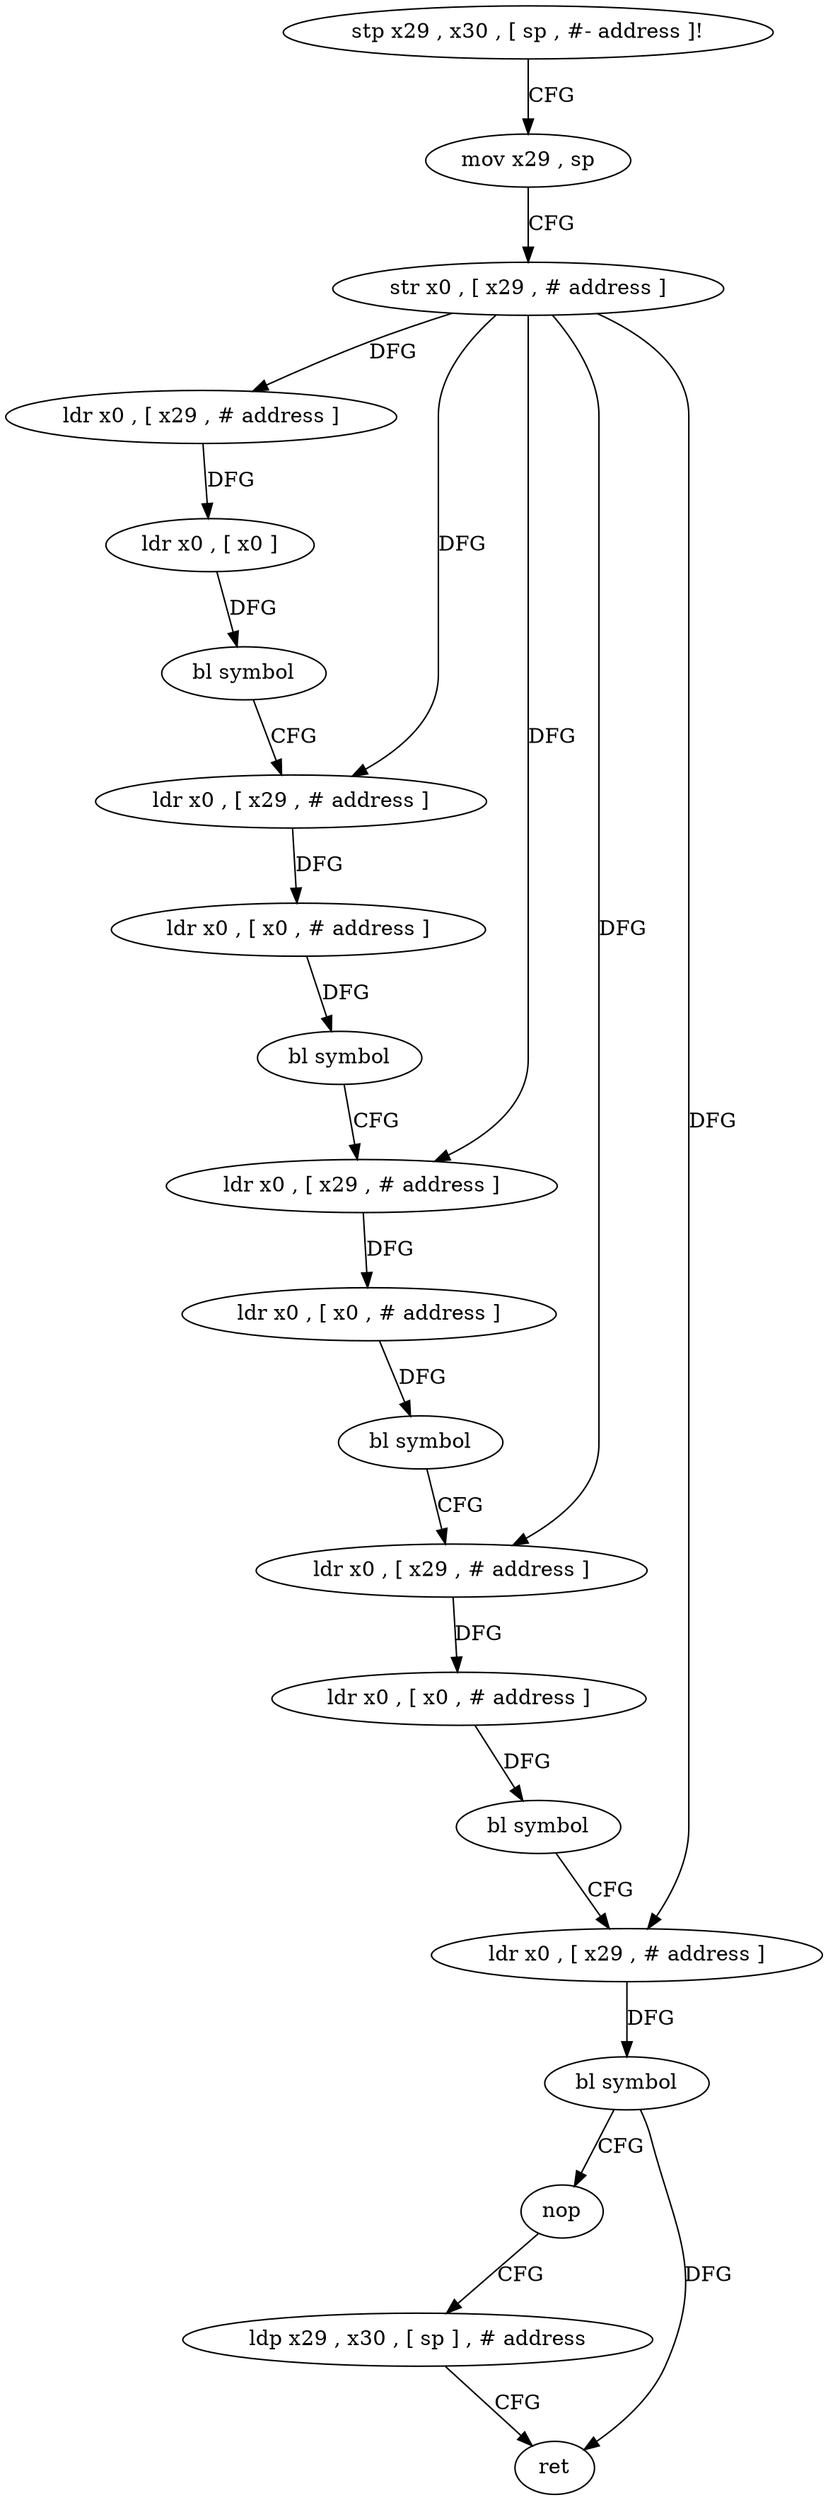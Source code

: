 digraph "func" {
"4436604" [label = "stp x29 , x30 , [ sp , #- address ]!" ]
"4436608" [label = "mov x29 , sp" ]
"4436612" [label = "str x0 , [ x29 , # address ]" ]
"4436616" [label = "ldr x0 , [ x29 , # address ]" ]
"4436620" [label = "ldr x0 , [ x0 ]" ]
"4436624" [label = "bl symbol" ]
"4436628" [label = "ldr x0 , [ x29 , # address ]" ]
"4436632" [label = "ldr x0 , [ x0 , # address ]" ]
"4436636" [label = "bl symbol" ]
"4436640" [label = "ldr x0 , [ x29 , # address ]" ]
"4436644" [label = "ldr x0 , [ x0 , # address ]" ]
"4436648" [label = "bl symbol" ]
"4436652" [label = "ldr x0 , [ x29 , # address ]" ]
"4436656" [label = "ldr x0 , [ x0 , # address ]" ]
"4436660" [label = "bl symbol" ]
"4436664" [label = "ldr x0 , [ x29 , # address ]" ]
"4436668" [label = "bl symbol" ]
"4436672" [label = "nop" ]
"4436676" [label = "ldp x29 , x30 , [ sp ] , # address" ]
"4436680" [label = "ret" ]
"4436604" -> "4436608" [ label = "CFG" ]
"4436608" -> "4436612" [ label = "CFG" ]
"4436612" -> "4436616" [ label = "DFG" ]
"4436612" -> "4436628" [ label = "DFG" ]
"4436612" -> "4436640" [ label = "DFG" ]
"4436612" -> "4436652" [ label = "DFG" ]
"4436612" -> "4436664" [ label = "DFG" ]
"4436616" -> "4436620" [ label = "DFG" ]
"4436620" -> "4436624" [ label = "DFG" ]
"4436624" -> "4436628" [ label = "CFG" ]
"4436628" -> "4436632" [ label = "DFG" ]
"4436632" -> "4436636" [ label = "DFG" ]
"4436636" -> "4436640" [ label = "CFG" ]
"4436640" -> "4436644" [ label = "DFG" ]
"4436644" -> "4436648" [ label = "DFG" ]
"4436648" -> "4436652" [ label = "CFG" ]
"4436652" -> "4436656" [ label = "DFG" ]
"4436656" -> "4436660" [ label = "DFG" ]
"4436660" -> "4436664" [ label = "CFG" ]
"4436664" -> "4436668" [ label = "DFG" ]
"4436668" -> "4436672" [ label = "CFG" ]
"4436668" -> "4436680" [ label = "DFG" ]
"4436672" -> "4436676" [ label = "CFG" ]
"4436676" -> "4436680" [ label = "CFG" ]
}
